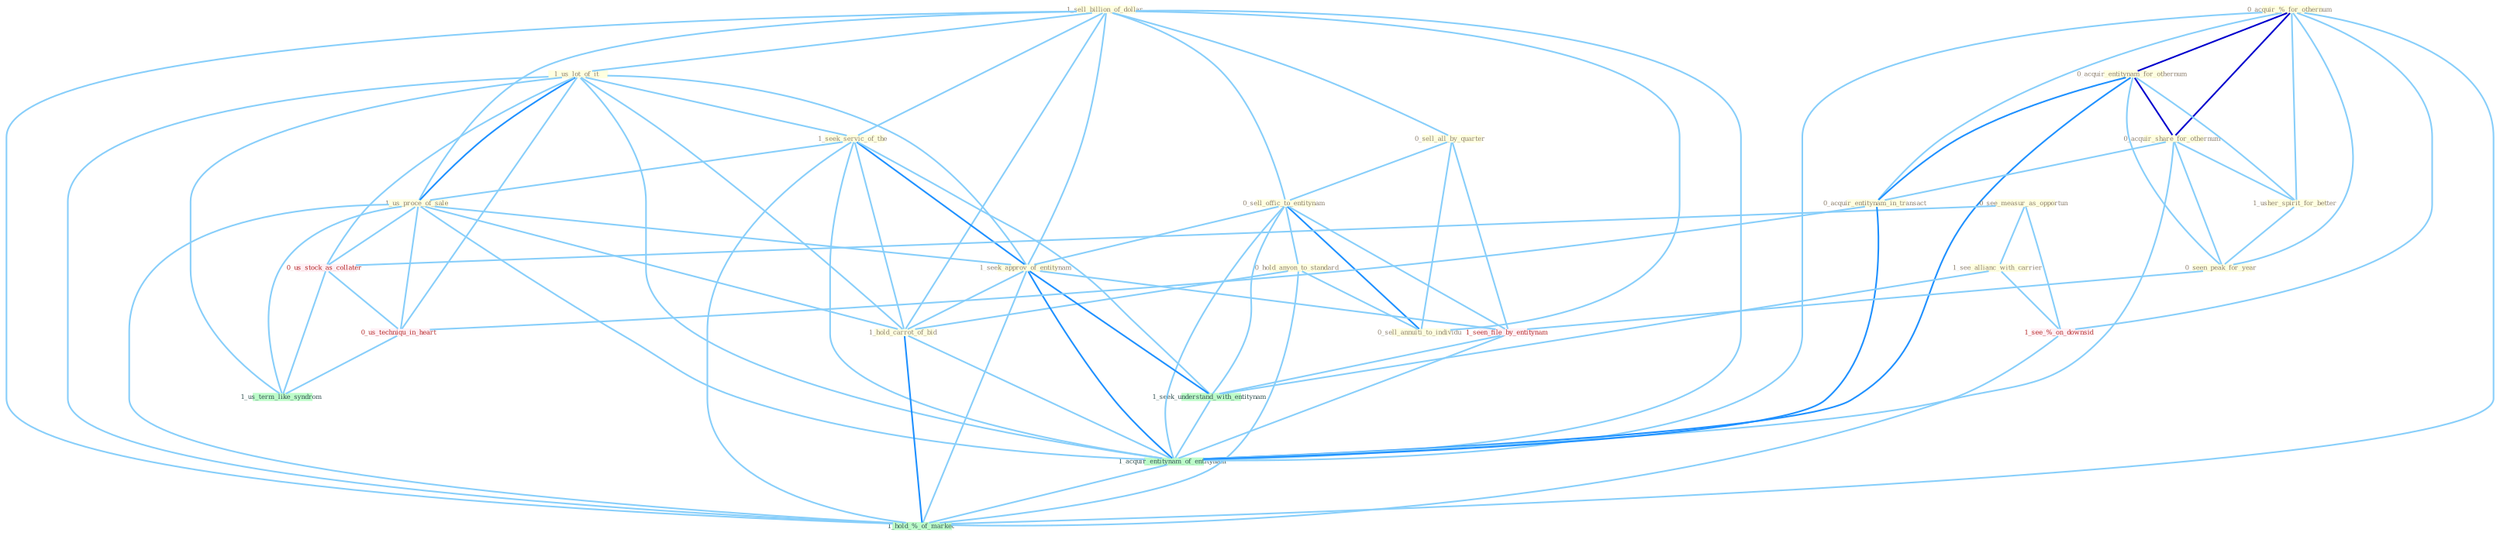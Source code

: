 Graph G{ 
    node
    [shape=polygon,style=filled,width=.5,height=.06,color="#BDFCC9",fixedsize=true,fontsize=4,
    fontcolor="#2f4f4f"];
    {node
    [color="#ffffe0", fontcolor="#8b7d6b"] "1_sell_billion_of_dollar " "1_us_lot_of_it " "0_acquir_%_for_othernum " "1_seek_servic_of_the " "0_acquir_entitynam_for_othernum " "0_acquir_share_for_othernum " "0_sell_all_by_quarter " "0_sell_offic_to_entitynam " "0_hold_anyon_to_standard " "1_us_proce_of_sale " "0_sell_annuiti_to_individu " "1_seek_approv_of_entitynam " "0_see_measur_as_opportun " "0_acquir_entitynam_in_transact " "1_usher_spirit_for_better " "1_see_allianc_with_carrier " "1_hold_carrot_of_bid " "0_seen_peak_for_year "}
{node [color="#fff0f5", fontcolor="#b22222"] "1_seen_file_by_entitynam " "0_us_stock_as_collater " "0_us_techniqu_in_heart " "1_see_%_on_downsid "}
edge [color="#B0E2FF"];

	"1_sell_billion_of_dollar " -- "1_us_lot_of_it " [w="1", color="#87cefa" ];
	"1_sell_billion_of_dollar " -- "1_seek_servic_of_the " [w="1", color="#87cefa" ];
	"1_sell_billion_of_dollar " -- "0_sell_all_by_quarter " [w="1", color="#87cefa" ];
	"1_sell_billion_of_dollar " -- "0_sell_offic_to_entitynam " [w="1", color="#87cefa" ];
	"1_sell_billion_of_dollar " -- "1_us_proce_of_sale " [w="1", color="#87cefa" ];
	"1_sell_billion_of_dollar " -- "0_sell_annuiti_to_individu " [w="1", color="#87cefa" ];
	"1_sell_billion_of_dollar " -- "1_seek_approv_of_entitynam " [w="1", color="#87cefa" ];
	"1_sell_billion_of_dollar " -- "1_hold_carrot_of_bid " [w="1", color="#87cefa" ];
	"1_sell_billion_of_dollar " -- "1_acquir_entitynam_of_entitynam " [w="1", color="#87cefa" ];
	"1_sell_billion_of_dollar " -- "1_hold_%_of_market " [w="1", color="#87cefa" ];
	"1_us_lot_of_it " -- "1_seek_servic_of_the " [w="1", color="#87cefa" ];
	"1_us_lot_of_it " -- "1_us_proce_of_sale " [w="2", color="#1e90ff" , len=0.8];
	"1_us_lot_of_it " -- "1_seek_approv_of_entitynam " [w="1", color="#87cefa" ];
	"1_us_lot_of_it " -- "1_hold_carrot_of_bid " [w="1", color="#87cefa" ];
	"1_us_lot_of_it " -- "0_us_stock_as_collater " [w="1", color="#87cefa" ];
	"1_us_lot_of_it " -- "1_acquir_entitynam_of_entitynam " [w="1", color="#87cefa" ];
	"1_us_lot_of_it " -- "0_us_techniqu_in_heart " [w="1", color="#87cefa" ];
	"1_us_lot_of_it " -- "1_us_term_like_syndrom " [w="1", color="#87cefa" ];
	"1_us_lot_of_it " -- "1_hold_%_of_market " [w="1", color="#87cefa" ];
	"0_acquir_%_for_othernum " -- "0_acquir_entitynam_for_othernum " [w="3", color="#0000cd" , len=0.6];
	"0_acquir_%_for_othernum " -- "0_acquir_share_for_othernum " [w="3", color="#0000cd" , len=0.6];
	"0_acquir_%_for_othernum " -- "0_acquir_entitynam_in_transact " [w="1", color="#87cefa" ];
	"0_acquir_%_for_othernum " -- "1_usher_spirit_for_better " [w="1", color="#87cefa" ];
	"0_acquir_%_for_othernum " -- "0_seen_peak_for_year " [w="1", color="#87cefa" ];
	"0_acquir_%_for_othernum " -- "1_acquir_entitynam_of_entitynam " [w="1", color="#87cefa" ];
	"0_acquir_%_for_othernum " -- "1_see_%_on_downsid " [w="1", color="#87cefa" ];
	"0_acquir_%_for_othernum " -- "1_hold_%_of_market " [w="1", color="#87cefa" ];
	"1_seek_servic_of_the " -- "1_us_proce_of_sale " [w="1", color="#87cefa" ];
	"1_seek_servic_of_the " -- "1_seek_approv_of_entitynam " [w="2", color="#1e90ff" , len=0.8];
	"1_seek_servic_of_the " -- "1_hold_carrot_of_bid " [w="1", color="#87cefa" ];
	"1_seek_servic_of_the " -- "1_seek_understand_with_entitynam " [w="1", color="#87cefa" ];
	"1_seek_servic_of_the " -- "1_acquir_entitynam_of_entitynam " [w="1", color="#87cefa" ];
	"1_seek_servic_of_the " -- "1_hold_%_of_market " [w="1", color="#87cefa" ];
	"0_acquir_entitynam_for_othernum " -- "0_acquir_share_for_othernum " [w="3", color="#0000cd" , len=0.6];
	"0_acquir_entitynam_for_othernum " -- "0_acquir_entitynam_in_transact " [w="2", color="#1e90ff" , len=0.8];
	"0_acquir_entitynam_for_othernum " -- "1_usher_spirit_for_better " [w="1", color="#87cefa" ];
	"0_acquir_entitynam_for_othernum " -- "0_seen_peak_for_year " [w="1", color="#87cefa" ];
	"0_acquir_entitynam_for_othernum " -- "1_acquir_entitynam_of_entitynam " [w="2", color="#1e90ff" , len=0.8];
	"0_acquir_share_for_othernum " -- "0_acquir_entitynam_in_transact " [w="1", color="#87cefa" ];
	"0_acquir_share_for_othernum " -- "1_usher_spirit_for_better " [w="1", color="#87cefa" ];
	"0_acquir_share_for_othernum " -- "0_seen_peak_for_year " [w="1", color="#87cefa" ];
	"0_acquir_share_for_othernum " -- "1_acquir_entitynam_of_entitynam " [w="1", color="#87cefa" ];
	"0_sell_all_by_quarter " -- "0_sell_offic_to_entitynam " [w="1", color="#87cefa" ];
	"0_sell_all_by_quarter " -- "0_sell_annuiti_to_individu " [w="1", color="#87cefa" ];
	"0_sell_all_by_quarter " -- "1_seen_file_by_entitynam " [w="1", color="#87cefa" ];
	"0_sell_offic_to_entitynam " -- "0_hold_anyon_to_standard " [w="1", color="#87cefa" ];
	"0_sell_offic_to_entitynam " -- "0_sell_annuiti_to_individu " [w="2", color="#1e90ff" , len=0.8];
	"0_sell_offic_to_entitynam " -- "1_seek_approv_of_entitynam " [w="1", color="#87cefa" ];
	"0_sell_offic_to_entitynam " -- "1_seen_file_by_entitynam " [w="1", color="#87cefa" ];
	"0_sell_offic_to_entitynam " -- "1_seek_understand_with_entitynam " [w="1", color="#87cefa" ];
	"0_sell_offic_to_entitynam " -- "1_acquir_entitynam_of_entitynam " [w="1", color="#87cefa" ];
	"0_hold_anyon_to_standard " -- "0_sell_annuiti_to_individu " [w="1", color="#87cefa" ];
	"0_hold_anyon_to_standard " -- "1_hold_carrot_of_bid " [w="1", color="#87cefa" ];
	"0_hold_anyon_to_standard " -- "1_hold_%_of_market " [w="1", color="#87cefa" ];
	"1_us_proce_of_sale " -- "1_seek_approv_of_entitynam " [w="1", color="#87cefa" ];
	"1_us_proce_of_sale " -- "1_hold_carrot_of_bid " [w="1", color="#87cefa" ];
	"1_us_proce_of_sale " -- "0_us_stock_as_collater " [w="1", color="#87cefa" ];
	"1_us_proce_of_sale " -- "1_acquir_entitynam_of_entitynam " [w="1", color="#87cefa" ];
	"1_us_proce_of_sale " -- "0_us_techniqu_in_heart " [w="1", color="#87cefa" ];
	"1_us_proce_of_sale " -- "1_us_term_like_syndrom " [w="1", color="#87cefa" ];
	"1_us_proce_of_sale " -- "1_hold_%_of_market " [w="1", color="#87cefa" ];
	"1_seek_approv_of_entitynam " -- "1_hold_carrot_of_bid " [w="1", color="#87cefa" ];
	"1_seek_approv_of_entitynam " -- "1_seen_file_by_entitynam " [w="1", color="#87cefa" ];
	"1_seek_approv_of_entitynam " -- "1_seek_understand_with_entitynam " [w="2", color="#1e90ff" , len=0.8];
	"1_seek_approv_of_entitynam " -- "1_acquir_entitynam_of_entitynam " [w="2", color="#1e90ff" , len=0.8];
	"1_seek_approv_of_entitynam " -- "1_hold_%_of_market " [w="1", color="#87cefa" ];
	"0_see_measur_as_opportun " -- "1_see_allianc_with_carrier " [w="1", color="#87cefa" ];
	"0_see_measur_as_opportun " -- "0_us_stock_as_collater " [w="1", color="#87cefa" ];
	"0_see_measur_as_opportun " -- "1_see_%_on_downsid " [w="1", color="#87cefa" ];
	"0_acquir_entitynam_in_transact " -- "1_acquir_entitynam_of_entitynam " [w="2", color="#1e90ff" , len=0.8];
	"0_acquir_entitynam_in_transact " -- "0_us_techniqu_in_heart " [w="1", color="#87cefa" ];
	"1_usher_spirit_for_better " -- "0_seen_peak_for_year " [w="1", color="#87cefa" ];
	"1_see_allianc_with_carrier " -- "1_seek_understand_with_entitynam " [w="1", color="#87cefa" ];
	"1_see_allianc_with_carrier " -- "1_see_%_on_downsid " [w="1", color="#87cefa" ];
	"1_hold_carrot_of_bid " -- "1_acquir_entitynam_of_entitynam " [w="1", color="#87cefa" ];
	"1_hold_carrot_of_bid " -- "1_hold_%_of_market " [w="2", color="#1e90ff" , len=0.8];
	"0_seen_peak_for_year " -- "1_seen_file_by_entitynam " [w="1", color="#87cefa" ];
	"1_seen_file_by_entitynam " -- "1_seek_understand_with_entitynam " [w="1", color="#87cefa" ];
	"1_seen_file_by_entitynam " -- "1_acquir_entitynam_of_entitynam " [w="1", color="#87cefa" ];
	"0_us_stock_as_collater " -- "0_us_techniqu_in_heart " [w="1", color="#87cefa" ];
	"0_us_stock_as_collater " -- "1_us_term_like_syndrom " [w="1", color="#87cefa" ];
	"1_seek_understand_with_entitynam " -- "1_acquir_entitynam_of_entitynam " [w="1", color="#87cefa" ];
	"1_acquir_entitynam_of_entitynam " -- "1_hold_%_of_market " [w="1", color="#87cefa" ];
	"0_us_techniqu_in_heart " -- "1_us_term_like_syndrom " [w="1", color="#87cefa" ];
	"1_see_%_on_downsid " -- "1_hold_%_of_market " [w="1", color="#87cefa" ];
}